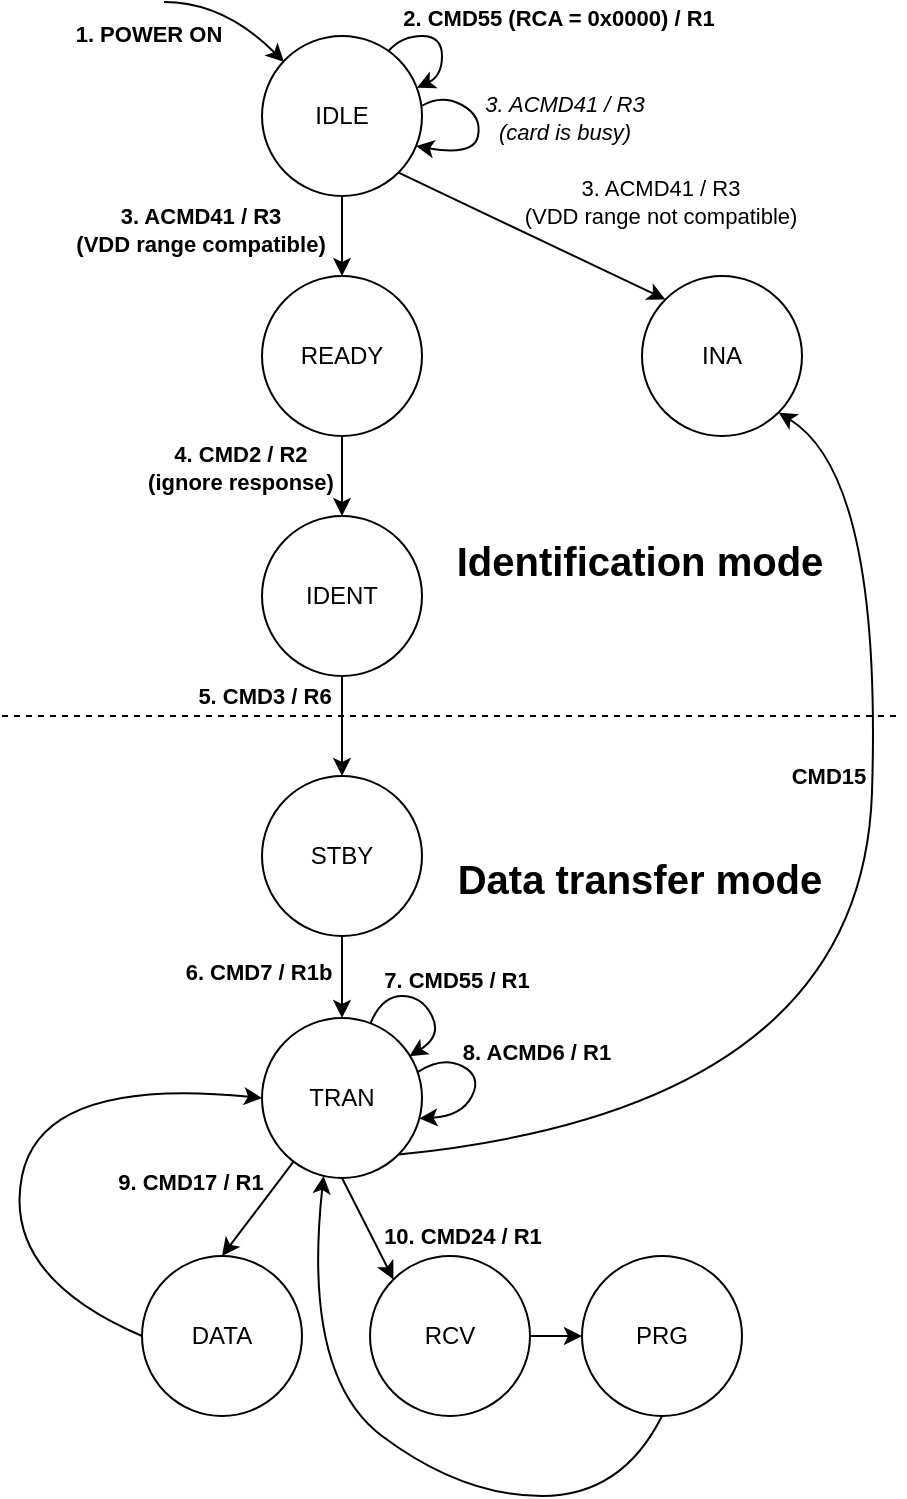 <mxfile version="20.6.2" type="device"><diagram id="7k8M25I1EJLbfj225uPY" name="Страница 1"><mxGraphModel dx="357" dy="233" grid="1" gridSize="10" guides="1" tooltips="1" connect="1" arrows="1" fold="1" page="1" pageScale="1" pageWidth="827" pageHeight="1169" math="0" shadow="0"><root><mxCell id="0"/><mxCell id="1" parent="0"/><mxCell id="ZjYZ1jOLjF3a_fjfkov7-1" value="IDLE" style="ellipse;whiteSpace=wrap;html=1;aspect=fixed;" parent="1" vertex="1"><mxGeometry x="360" y="80" width="80" height="80" as="geometry"/></mxCell><mxCell id="ZjYZ1jOLjF3a_fjfkov7-2" value="" style="curved=1;endArrow=classic;html=1;rounded=0;" parent="1" edge="1"><mxGeometry width="50" height="50" relative="1" as="geometry"><mxPoint x="311" y="63" as="sourcePoint"/><mxPoint x="371" y="93" as="targetPoint"/><Array as="points"><mxPoint x="341" y="63"/></Array></mxGeometry></mxCell><mxCell id="ZjYZ1jOLjF3a_fjfkov7-3" value="&lt;b&gt;1. POWER ON&lt;/b&gt;" style="edgeLabel;html=1;align=center;verticalAlign=middle;resizable=0;points=[];labelBackgroundColor=none;" parent="ZjYZ1jOLjF3a_fjfkov7-2" vertex="1" connectable="0"><mxGeometry x="0.084" y="-4" relative="1" as="geometry"><mxPoint x="-42" y="6" as="offset"/></mxGeometry></mxCell><mxCell id="ZjYZ1jOLjF3a_fjfkov7-10" value="INA" style="ellipse;whiteSpace=wrap;html=1;aspect=fixed;" parent="1" vertex="1"><mxGeometry x="550" y="200" width="80" height="80" as="geometry"/></mxCell><mxCell id="ZjYZ1jOLjF3a_fjfkov7-11" value="" style="curved=1;endArrow=classic;html=1;rounded=0;entryX=0;entryY=0;entryDx=0;entryDy=0;exitX=1;exitY=1;exitDx=0;exitDy=0;" parent="1" source="ZjYZ1jOLjF3a_fjfkov7-1" target="ZjYZ1jOLjF3a_fjfkov7-10" edge="1"><mxGeometry width="50" height="50" relative="1" as="geometry"><mxPoint x="396.88" y="183.76" as="sourcePoint"/><mxPoint x="292.0" y="240" as="targetPoint"/><Array as="points"/></mxGeometry></mxCell><mxCell id="ZjYZ1jOLjF3a_fjfkov7-12" value="3. ACMD41 / R3&lt;br&gt;(VDD range not compatible)" style="edgeLabel;html=1;align=center;verticalAlign=middle;resizable=0;points=[];labelBackgroundColor=none;" parent="ZjYZ1jOLjF3a_fjfkov7-11" vertex="1" connectable="0"><mxGeometry x="0.664" relative="1" as="geometry"><mxPoint x="19" y="-38" as="offset"/></mxGeometry></mxCell><mxCell id="ZjYZ1jOLjF3a_fjfkov7-14" value="" style="curved=1;endArrow=classic;html=1;rounded=0;exitX=0.792;exitY=0.092;exitDx=0;exitDy=0;exitPerimeter=0;entryX=0.969;entryY=0.323;entryDx=0;entryDy=0;entryPerimeter=0;" parent="1" source="ZjYZ1jOLjF3a_fjfkov7-1" target="ZjYZ1jOLjF3a_fjfkov7-1" edge="1"><mxGeometry width="50" height="50" relative="1" as="geometry"><mxPoint x="423.48" y="86.16" as="sourcePoint"/><mxPoint x="439" y="110" as="targetPoint"/><Array as="points"><mxPoint x="430" y="80"/><mxPoint x="450" y="80"/><mxPoint x="450" y="100"/></Array></mxGeometry></mxCell><mxCell id="ZjYZ1jOLjF3a_fjfkov7-16" value="&lt;b style=&quot;&quot;&gt;2. CMD55 (RCA = 0x0000) / R1&lt;/b&gt;" style="edgeLabel;html=1;align=center;verticalAlign=middle;resizable=0;points=[];labelBackgroundColor=none;" parent="ZjYZ1jOLjF3a_fjfkov7-14" vertex="1" connectable="0"><mxGeometry x="-0.1" y="-1" relative="1" as="geometry"><mxPoint x="59" y="-10" as="offset"/></mxGeometry></mxCell><mxCell id="ZjYZ1jOLjF3a_fjfkov7-17" value="" style="curved=1;endArrow=classic;html=1;rounded=0;exitX=1;exitY=0.436;exitDx=0;exitDy=0;exitPerimeter=0;entryX=0.963;entryY=0.688;entryDx=0;entryDy=0;entryPerimeter=0;" parent="1" source="ZjYZ1jOLjF3a_fjfkov7-1" target="ZjYZ1jOLjF3a_fjfkov7-1" edge="1"><mxGeometry width="50" height="50" relative="1" as="geometry"><mxPoint x="439.36" y="116.36" as="sourcePoint"/><mxPoint x="440" y="136" as="targetPoint"/><Array as="points"><mxPoint x="450" y="109"/><mxPoint x="470" y="120"/><mxPoint x="466" y="140"/></Array></mxGeometry></mxCell><mxCell id="ZjYZ1jOLjF3a_fjfkov7-18" value="&lt;i style=&quot;&quot;&gt;3. ACMD41 / R3&lt;br&gt;(card is busy)&lt;/i&gt;" style="edgeLabel;html=1;align=center;verticalAlign=middle;resizable=0;points=[];labelBackgroundColor=none;" parent="ZjYZ1jOLjF3a_fjfkov7-17" vertex="1" connectable="0"><mxGeometry x="-0.1" y="-1" relative="1" as="geometry"><mxPoint x="42" y="-3" as="offset"/></mxGeometry></mxCell><mxCell id="ZjYZ1jOLjF3a_fjfkov7-19" value="READY" style="ellipse;whiteSpace=wrap;html=1;aspect=fixed;" parent="1" vertex="1"><mxGeometry x="360" y="200" width="80" height="80" as="geometry"/></mxCell><mxCell id="ZjYZ1jOLjF3a_fjfkov7-20" value="" style="curved=1;endArrow=classic;html=1;rounded=0;exitX=0.5;exitY=1;exitDx=0;exitDy=0;entryX=0.5;entryY=0;entryDx=0;entryDy=0;" parent="1" source="ZjYZ1jOLjF3a_fjfkov7-1" target="ZjYZ1jOLjF3a_fjfkov7-19" edge="1"><mxGeometry width="50" height="50" relative="1" as="geometry"><mxPoint x="398.96" y="159.64" as="sourcePoint"/><mxPoint x="400" y="190" as="targetPoint"/><Array as="points"/></mxGeometry></mxCell><mxCell id="ZjYZ1jOLjF3a_fjfkov7-21" value="&lt;b style=&quot;&quot;&gt;3. ACMD41 / R3&lt;br&gt;(&lt;/b&gt;&lt;b&gt;VDD range compatible&lt;/b&gt;&lt;b style=&quot;&quot;&gt;)&lt;/b&gt;" style="edgeLabel;html=1;align=center;verticalAlign=middle;resizable=0;points=[];labelBackgroundColor=none;" parent="ZjYZ1jOLjF3a_fjfkov7-20" vertex="1" connectable="0"><mxGeometry x="-0.1" y="-1" relative="1" as="geometry"><mxPoint x="-70" y="-1" as="offset"/></mxGeometry></mxCell><mxCell id="ZjYZ1jOLjF3a_fjfkov7-22" value="IDENT" style="ellipse;whiteSpace=wrap;html=1;aspect=fixed;" parent="1" vertex="1"><mxGeometry x="360" y="320" width="80" height="80" as="geometry"/></mxCell><mxCell id="ZjYZ1jOLjF3a_fjfkov7-23" value="" style="curved=1;endArrow=classic;html=1;rounded=0;exitX=0.5;exitY=1;exitDx=0;exitDy=0;entryX=0.5;entryY=0;entryDx=0;entryDy=0;" parent="1" edge="1"><mxGeometry width="50" height="50" relative="1" as="geometry"><mxPoint x="400.0" y="280" as="sourcePoint"/><mxPoint x="400.0" y="320" as="targetPoint"/><Array as="points"/></mxGeometry></mxCell><mxCell id="ZjYZ1jOLjF3a_fjfkov7-24" value="&lt;b style=&quot;&quot;&gt;4. CMD2 / R2&lt;br&gt;(ignore response)&lt;br&gt;&lt;/b&gt;" style="edgeLabel;html=1;align=center;verticalAlign=middle;resizable=0;points=[];labelBackgroundColor=none;" parent="ZjYZ1jOLjF3a_fjfkov7-23" vertex="1" connectable="0"><mxGeometry x="-0.1" y="-1" relative="1" as="geometry"><mxPoint x="-50" y="-2" as="offset"/></mxGeometry></mxCell><mxCell id="ZjYZ1jOLjF3a_fjfkov7-25" value="STBY" style="ellipse;whiteSpace=wrap;html=1;aspect=fixed;" parent="1" vertex="1"><mxGeometry x="360" y="450" width="80" height="80" as="geometry"/></mxCell><mxCell id="ZjYZ1jOLjF3a_fjfkov7-28" value="" style="endArrow=none;dashed=1;html=1;rounded=0;" parent="1" edge="1"><mxGeometry width="50" height="50" relative="1" as="geometry"><mxPoint x="230" y="420" as="sourcePoint"/><mxPoint x="680" y="420" as="targetPoint"/></mxGeometry></mxCell><mxCell id="ZjYZ1jOLjF3a_fjfkov7-29" value="&lt;font style=&quot;font-size: 20px;&quot;&gt;&lt;b&gt;Identification mode&lt;/b&gt;&lt;/font&gt;" style="text;html=1;strokeColor=none;fillColor=none;align=center;verticalAlign=middle;whiteSpace=wrap;rounded=0;labelBackgroundColor=none;" parent="1" vertex="1"><mxGeometry x="454" y="327" width="190" height="30" as="geometry"/></mxCell><mxCell id="ZjYZ1jOLjF3a_fjfkov7-31" value="&lt;font style=&quot;font-size: 20px;&quot;&gt;&lt;b&gt;Data transfer mode&lt;/b&gt;&lt;/font&gt;" style="text;html=1;strokeColor=none;fillColor=none;align=center;verticalAlign=middle;whiteSpace=wrap;rounded=0;labelBackgroundColor=none;" parent="1" vertex="1"><mxGeometry x="454" y="486" width="190" height="30" as="geometry"/></mxCell><mxCell id="ZjYZ1jOLjF3a_fjfkov7-32" value="" style="curved=1;endArrow=classic;html=1;rounded=0;exitX=0.5;exitY=1;exitDx=0;exitDy=0;entryX=0.5;entryY=0;entryDx=0;entryDy=0;" parent="1" target="ZjYZ1jOLjF3a_fjfkov7-25" edge="1"><mxGeometry width="50" height="50" relative="1" as="geometry"><mxPoint x="400.0" y="400" as="sourcePoint"/><mxPoint x="400.0" y="440" as="targetPoint"/><Array as="points"/></mxGeometry></mxCell><mxCell id="ZjYZ1jOLjF3a_fjfkov7-33" value="&lt;b style=&quot;&quot;&gt;5. CMD3 / R6&lt;br&gt;&lt;/b&gt;" style="edgeLabel;html=1;align=center;verticalAlign=middle;resizable=0;points=[];labelBackgroundColor=none;" parent="ZjYZ1jOLjF3a_fjfkov7-32" vertex="1" connectable="0"><mxGeometry x="-0.1" y="-1" relative="1" as="geometry"><mxPoint x="-38" y="-13" as="offset"/></mxGeometry></mxCell><mxCell id="ZjYZ1jOLjF3a_fjfkov7-38" value="TRAN" style="ellipse;whiteSpace=wrap;html=1;aspect=fixed;" parent="1" vertex="1"><mxGeometry x="360" y="571" width="80" height="80" as="geometry"/></mxCell><mxCell id="ZjYZ1jOLjF3a_fjfkov7-39" value="" style="endArrow=classic;html=1;rounded=0;fontSize=20;entryX=0.5;entryY=0;entryDx=0;entryDy=0;exitX=0.5;exitY=1;exitDx=0;exitDy=0;" parent="1" source="ZjYZ1jOLjF3a_fjfkov7-25" target="ZjYZ1jOLjF3a_fjfkov7-38" edge="1"><mxGeometry width="50" height="50" relative="1" as="geometry"><mxPoint x="360" y="480" as="sourcePoint"/><mxPoint x="410" y="430" as="targetPoint"/></mxGeometry></mxCell><mxCell id="ZjYZ1jOLjF3a_fjfkov7-41" value="&lt;span style=&quot;font-size: 11px;&quot;&gt;&lt;b&gt;6. CMD7 / R1b&lt;/b&gt;&lt;/span&gt;" style="edgeLabel;html=1;align=center;verticalAlign=middle;resizable=0;points=[];fontSize=20;labelBackgroundColor=none;" parent="ZjYZ1jOLjF3a_fjfkov7-39" vertex="1" connectable="0"><mxGeometry x="0.562" y="1" relative="1" as="geometry"><mxPoint x="-43" y="-18" as="offset"/></mxGeometry></mxCell><mxCell id="ZjYZ1jOLjF3a_fjfkov7-42" value="" style="curved=1;endArrow=classic;html=1;rounded=0;exitX=0.792;exitY=0.092;exitDx=0;exitDy=0;exitPerimeter=0;entryX=0.921;entryY=0.239;entryDx=0;entryDy=0;entryPerimeter=0;" parent="1" target="ZjYZ1jOLjF3a_fjfkov7-38" edge="1"><mxGeometry width="50" height="50" relative="1" as="geometry"><mxPoint x="414.36" y="573.36" as="sourcePoint"/><mxPoint x="440" y="590" as="targetPoint"/><Array as="points"><mxPoint x="420" y="560"/><mxPoint x="440" y="560"/><mxPoint x="450" y="580"/></Array></mxGeometry></mxCell><mxCell id="ZjYZ1jOLjF3a_fjfkov7-43" value="&lt;b style=&quot;&quot;&gt;7. CMD55 / R1&lt;/b&gt;" style="edgeLabel;html=1;align=center;verticalAlign=middle;resizable=0;points=[];labelBackgroundColor=none;" parent="ZjYZ1jOLjF3a_fjfkov7-42" vertex="1" connectable="0"><mxGeometry x="-0.1" y="-1" relative="1" as="geometry"><mxPoint x="17" y="-9" as="offset"/></mxGeometry></mxCell><mxCell id="ZjYZ1jOLjF3a_fjfkov7-44" value="" style="curved=1;endArrow=classic;html=1;rounded=0;exitX=0.197;exitY=0.898;exitDx=0;exitDy=0;entryX=0.5;entryY=0;entryDx=0;entryDy=0;exitPerimeter=0;" parent="1" source="ZjYZ1jOLjF3a_fjfkov7-38" target="ZjYZ1jOLjF3a_fjfkov7-50" edge="1"><mxGeometry width="50" height="50" relative="1" as="geometry"><mxPoint x="403.36" y="668.36" as="sourcePoint"/><mxPoint x="417.52" y="686.84" as="targetPoint"/></mxGeometry></mxCell><mxCell id="ZjYZ1jOLjF3a_fjfkov7-53" value="&lt;b&gt;9. CMD17 / R1&lt;/b&gt;" style="edgeLabel;html=1;align=center;verticalAlign=middle;resizable=0;points=[];fontSize=11;labelBackgroundColor=none;" parent="ZjYZ1jOLjF3a_fjfkov7-44" vertex="1" connectable="0"><mxGeometry x="-0.376" relative="1" as="geometry"><mxPoint x="-41" y="-5" as="offset"/></mxGeometry></mxCell><mxCell id="ZjYZ1jOLjF3a_fjfkov7-46" value="" style="curved=1;endArrow=classic;html=1;rounded=0;exitX=0.985;exitY=0.613;exitDx=0;exitDy=0;exitPerimeter=0;entryX=0.984;entryY=0.628;entryDx=0;entryDy=0;entryPerimeter=0;" parent="1" target="ZjYZ1jOLjF3a_fjfkov7-38" edge="1"><mxGeometry width="50" height="50" relative="1" as="geometry"><mxPoint x="437.8" y="598.04" as="sourcePoint"/><mxPoint x="417.4" y="624.68" as="targetPoint"/><Array as="points"><mxPoint x="450" y="590"/><mxPoint x="470" y="600"/><mxPoint x="460" y="620"/></Array></mxGeometry></mxCell><mxCell id="ZjYZ1jOLjF3a_fjfkov7-47" value="&lt;b style=&quot;&quot;&gt;8. ACMD6 / R1&lt;/b&gt;" style="edgeLabel;html=1;align=center;verticalAlign=middle;resizable=0;points=[];labelBackgroundColor=none;" parent="ZjYZ1jOLjF3a_fjfkov7-46" vertex="1" connectable="0"><mxGeometry x="-0.1" y="-1" relative="1" as="geometry"><mxPoint x="28" y="-13" as="offset"/></mxGeometry></mxCell><mxCell id="ZjYZ1jOLjF3a_fjfkov7-50" value="DATA" style="ellipse;whiteSpace=wrap;html=1;aspect=fixed;" parent="1" vertex="1"><mxGeometry x="300" y="690" width="80" height="80" as="geometry"/></mxCell><mxCell id="ZjYZ1jOLjF3a_fjfkov7-55" value="" style="curved=1;endArrow=classic;html=1;rounded=0;fontSize=11;exitX=0;exitY=0.5;exitDx=0;exitDy=0;entryX=0;entryY=0.5;entryDx=0;entryDy=0;" parent="1" source="ZjYZ1jOLjF3a_fjfkov7-50" target="ZjYZ1jOLjF3a_fjfkov7-38" edge="1"><mxGeometry width="50" height="50" relative="1" as="geometry"><mxPoint x="380" y="620" as="sourcePoint"/><mxPoint x="430" y="570" as="targetPoint"/><Array as="points"><mxPoint x="230" y="700"/><mxPoint x="250" y="600"/></Array></mxGeometry></mxCell><mxCell id="ZjYZ1jOLjF3a_fjfkov7-60" value="" style="edgeStyle=orthogonalEdgeStyle;rounded=0;orthogonalLoop=1;jettySize=auto;html=1;fontSize=11;" parent="1" source="ZjYZ1jOLjF3a_fjfkov7-56" target="ZjYZ1jOLjF3a_fjfkov7-59" edge="1"><mxGeometry relative="1" as="geometry"/></mxCell><mxCell id="ZjYZ1jOLjF3a_fjfkov7-56" value="RCV" style="ellipse;whiteSpace=wrap;html=1;aspect=fixed;" parent="1" vertex="1"><mxGeometry x="414" y="690" width="80" height="80" as="geometry"/></mxCell><mxCell id="ZjYZ1jOLjF3a_fjfkov7-57" value="" style="curved=1;endArrow=classic;html=1;rounded=0;exitX=0.5;exitY=1;exitDx=0;exitDy=0;entryX=0;entryY=0;entryDx=0;entryDy=0;" parent="1" source="ZjYZ1jOLjF3a_fjfkov7-38" target="ZjYZ1jOLjF3a_fjfkov7-56" edge="1"><mxGeometry width="50" height="50" relative="1" as="geometry"><mxPoint x="385.76" y="652.84" as="sourcePoint"/><mxPoint x="350.0" y="700" as="targetPoint"/></mxGeometry></mxCell><mxCell id="ZjYZ1jOLjF3a_fjfkov7-58" value="&lt;b&gt;10. CMD24 / R1&lt;/b&gt;" style="edgeLabel;html=1;align=center;verticalAlign=middle;resizable=0;points=[];fontSize=11;labelBackgroundColor=none;" parent="ZjYZ1jOLjF3a_fjfkov7-57" vertex="1" connectable="0"><mxGeometry x="-0.376" relative="1" as="geometry"><mxPoint x="52" y="13" as="offset"/></mxGeometry></mxCell><mxCell id="ZjYZ1jOLjF3a_fjfkov7-59" value="PRG" style="ellipse;whiteSpace=wrap;html=1;aspect=fixed;" parent="1" vertex="1"><mxGeometry x="520" y="690" width="80" height="80" as="geometry"/></mxCell><mxCell id="ZjYZ1jOLjF3a_fjfkov7-61" value="" style="curved=1;endArrow=classic;html=1;rounded=0;fontSize=11;exitX=0.5;exitY=1;exitDx=0;exitDy=0;entryX=0.385;entryY=0.987;entryDx=0;entryDy=0;entryPerimeter=0;" parent="1" source="ZjYZ1jOLjF3a_fjfkov7-59" target="ZjYZ1jOLjF3a_fjfkov7-38" edge="1"><mxGeometry width="50" height="50" relative="1" as="geometry"><mxPoint x="450.0" y="860" as="sourcePoint"/><mxPoint x="510.0" y="741" as="targetPoint"/><Array as="points"><mxPoint x="540" y="810"/><mxPoint x="460" y="810"/><mxPoint x="380" y="750"/></Array></mxGeometry></mxCell><mxCell id="ZjYZ1jOLjF3a_fjfkov7-62" value="" style="curved=1;endArrow=classic;html=1;rounded=0;fontSize=11;exitX=1;exitY=1;exitDx=0;exitDy=0;entryX=1;entryY=1;entryDx=0;entryDy=0;" parent="1" source="ZjYZ1jOLjF3a_fjfkov7-38" target="ZjYZ1jOLjF3a_fjfkov7-10" edge="1"><mxGeometry width="50" height="50" relative="1" as="geometry"><mxPoint x="730.0" y="646" as="sourcePoint"/><mxPoint x="790.0" y="527" as="targetPoint"/><Array as="points"><mxPoint x="660" y="616"/><mxPoint x="670" y="300"/></Array></mxGeometry></mxCell><mxCell id="ZjYZ1jOLjF3a_fjfkov7-63" value="&lt;b&gt;CMD15&lt;/b&gt;" style="edgeLabel;html=1;align=center;verticalAlign=middle;resizable=0;points=[];fontSize=11;" parent="ZjYZ1jOLjF3a_fjfkov7-62" vertex="1" connectable="0"><mxGeometry x="0.35" relative="1" as="geometry"><mxPoint x="-23" y="12" as="offset"/></mxGeometry></mxCell></root></mxGraphModel></diagram></mxfile>